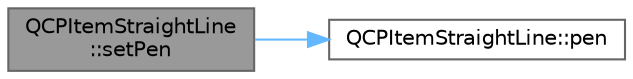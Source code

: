 digraph "QCPItemStraightLine::setPen"
{
 // LATEX_PDF_SIZE
  bgcolor="transparent";
  edge [fontname=Helvetica,fontsize=10,labelfontname=Helvetica,labelfontsize=10];
  node [fontname=Helvetica,fontsize=10,shape=box,height=0.2,width=0.4];
  rankdir="LR";
  Node1 [label="QCPItemStraightLine\l::setPen",height=0.2,width=0.4,color="gray40", fillcolor="grey60", style="filled", fontcolor="black",tooltip=" "];
  Node1 -> Node2 [color="steelblue1",style="solid"];
  Node2 [label="QCPItemStraightLine::pen",height=0.2,width=0.4,color="grey40", fillcolor="white", style="filled",URL="$class_q_c_p_item_straight_line.html#aa751d46cf36073607c11508763f85ff6",tooltip=" "];
}
